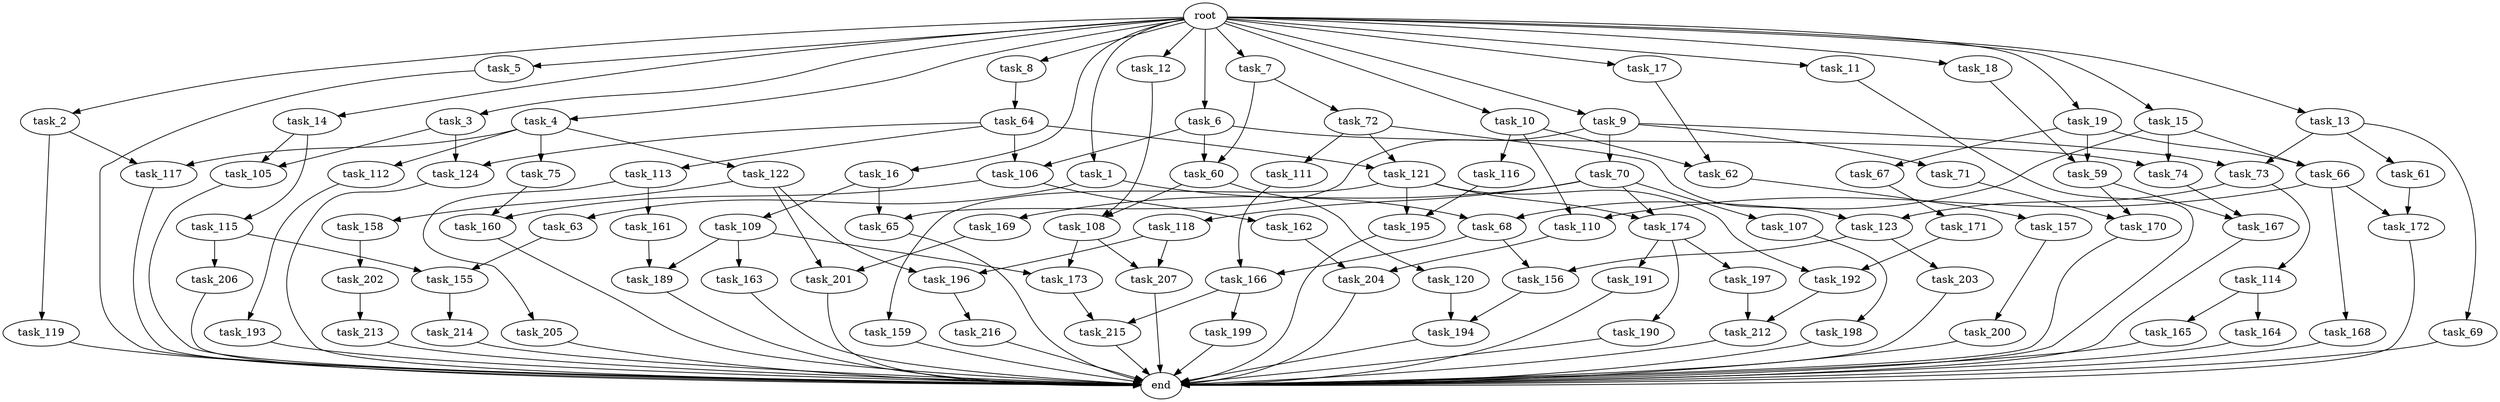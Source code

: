 digraph G {
  root [size="0.000000"];
  task_1 [size="10.240000"];
  task_2 [size="10.240000"];
  task_3 [size="10.240000"];
  task_4 [size="10.240000"];
  task_5 [size="10.240000"];
  task_6 [size="10.240000"];
  task_7 [size="10.240000"];
  task_8 [size="10.240000"];
  task_9 [size="10.240000"];
  task_10 [size="10.240000"];
  task_11 [size="10.240000"];
  task_12 [size="10.240000"];
  task_13 [size="10.240000"];
  task_14 [size="10.240000"];
  task_15 [size="10.240000"];
  task_16 [size="10.240000"];
  task_17 [size="10.240000"];
  task_18 [size="10.240000"];
  task_19 [size="10.240000"];
  task_59 [size="4466765987.840000"];
  task_60 [size="11166914969.600000"];
  task_61 [size="6957847019.520000"];
  task_62 [size="5583457484.800000"];
  task_63 [size="3092376453.120000"];
  task_64 [size="8589934592.000000"];
  task_65 [size="4552665333.760000"];
  task_66 [size="11682311045.120001"];
  task_67 [size="3092376453.120000"];
  task_68 [size="11682311045.120001"];
  task_69 [size="6957847019.520000"];
  task_70 [size="343597383.680000"];
  task_71 [size="343597383.680000"];
  task_72 [size="4209067950.080000"];
  task_73 [size="7301444403.200000"];
  task_74 [size="15547781611.520000"];
  task_75 [size="1374389534.720000"];
  task_105 [size="9964324126.719999"];
  task_106 [size="12455405158.400000"];
  task_107 [size="2147483648.000000"];
  task_108 [size="11682311045.120001"];
  task_109 [size="4209067950.080000"];
  task_110 [size="1717986918.400000"];
  task_111 [size="343597383.680000"];
  task_112 [size="1374389534.720000"];
  task_113 [size="5497558138.880000"];
  task_114 [size="6957847019.520000"];
  task_115 [size="8589934592.000000"];
  task_116 [size="1374389534.720000"];
  task_117 [size="1717986918.400000"];
  task_118 [size="2147483648.000000"];
  task_119 [size="343597383.680000"];
  task_120 [size="3092376453.120000"];
  task_121 [size="5841155522.560000"];
  task_122 [size="1374389534.720000"];
  task_123 [size="7301444403.200000"];
  task_124 [size="6871947673.600000"];
  task_155 [size="9706626088.960001"];
  task_156 [size="9964324126.719999"];
  task_157 [size="8589934592.000000"];
  task_158 [size="4209067950.080000"];
  task_159 [size="2147483648.000000"];
  task_160 [size="4294967296.000000"];
  task_161 [size="343597383.680000"];
  task_162 [size="2147483648.000000"];
  task_163 [size="5497558138.880000"];
  task_164 [size="2147483648.000000"];
  task_165 [size="2147483648.000000"];
  task_166 [size="3521873182.720000"];
  task_167 [size="4982162063.360000"];
  task_168 [size="343597383.680000"];
  task_169 [size="2147483648.000000"];
  task_170 [size="8418135900.160000"];
  task_171 [size="343597383.680000"];
  task_172 [size="1717986918.400000"];
  task_173 [size="10995116277.760000"];
  task_174 [size="4294967296.000000"];
  task_189 [size="5841155522.560000"];
  task_190 [size="1374389534.720000"];
  task_191 [size="1374389534.720000"];
  task_192 [size="6356551598.080000"];
  task_193 [size="5497558138.880000"];
  task_194 [size="4982162063.360000"];
  task_195 [size="6356551598.080000"];
  task_196 [size="4552665333.760000"];
  task_197 [size="1374389534.720000"];
  task_198 [size="1374389534.720000"];
  task_199 [size="343597383.680000"];
  task_200 [size="5497558138.880000"];
  task_201 [size="5583457484.800000"];
  task_202 [size="2147483648.000000"];
  task_203 [size="8589934592.000000"];
  task_204 [size="9105330667.520000"];
  task_205 [size="343597383.680000"];
  task_206 [size="4209067950.080000"];
  task_207 [size="5841155522.560000"];
  task_212 [size="2147483648.000000"];
  task_213 [size="343597383.680000"];
  task_214 [size="1374389534.720000"];
  task_215 [size="5841155522.560000"];
  task_216 [size="2147483648.000000"];
  end [size="0.000000"];

  root -> task_1 [size="1.000000"];
  root -> task_2 [size="1.000000"];
  root -> task_3 [size="1.000000"];
  root -> task_4 [size="1.000000"];
  root -> task_5 [size="1.000000"];
  root -> task_6 [size="1.000000"];
  root -> task_7 [size="1.000000"];
  root -> task_8 [size="1.000000"];
  root -> task_9 [size="1.000000"];
  root -> task_10 [size="1.000000"];
  root -> task_11 [size="1.000000"];
  root -> task_12 [size="1.000000"];
  root -> task_13 [size="1.000000"];
  root -> task_14 [size="1.000000"];
  root -> task_15 [size="1.000000"];
  root -> task_16 [size="1.000000"];
  root -> task_17 [size="1.000000"];
  root -> task_18 [size="1.000000"];
  root -> task_19 [size="1.000000"];
  task_1 -> task_63 [size="301989888.000000"];
  task_1 -> task_68 [size="301989888.000000"];
  task_2 -> task_117 [size="33554432.000000"];
  task_2 -> task_119 [size="33554432.000000"];
  task_3 -> task_105 [size="134217728.000000"];
  task_3 -> task_124 [size="134217728.000000"];
  task_4 -> task_75 [size="134217728.000000"];
  task_4 -> task_112 [size="134217728.000000"];
  task_4 -> task_117 [size="134217728.000000"];
  task_4 -> task_122 [size="134217728.000000"];
  task_5 -> end [size="1.000000"];
  task_6 -> task_60 [size="679477248.000000"];
  task_6 -> task_74 [size="679477248.000000"];
  task_6 -> task_106 [size="679477248.000000"];
  task_7 -> task_60 [size="411041792.000000"];
  task_7 -> task_72 [size="411041792.000000"];
  task_8 -> task_64 [size="838860800.000000"];
  task_9 -> task_65 [size="33554432.000000"];
  task_9 -> task_70 [size="33554432.000000"];
  task_9 -> task_71 [size="33554432.000000"];
  task_9 -> task_73 [size="33554432.000000"];
  task_10 -> task_62 [size="134217728.000000"];
  task_10 -> task_110 [size="134217728.000000"];
  task_10 -> task_116 [size="134217728.000000"];
  task_11 -> end [size="1.000000"];
  task_12 -> task_108 [size="838860800.000000"];
  task_13 -> task_61 [size="679477248.000000"];
  task_13 -> task_69 [size="679477248.000000"];
  task_13 -> task_73 [size="679477248.000000"];
  task_14 -> task_105 [size="838860800.000000"];
  task_14 -> task_115 [size="838860800.000000"];
  task_15 -> task_66 [size="838860800.000000"];
  task_15 -> task_68 [size="838860800.000000"];
  task_15 -> task_74 [size="838860800.000000"];
  task_16 -> task_65 [size="411041792.000000"];
  task_16 -> task_109 [size="411041792.000000"];
  task_17 -> task_62 [size="411041792.000000"];
  task_18 -> task_59 [size="134217728.000000"];
  task_19 -> task_59 [size="301989888.000000"];
  task_19 -> task_66 [size="301989888.000000"];
  task_19 -> task_67 [size="301989888.000000"];
  task_59 -> task_167 [size="411041792.000000"];
  task_59 -> task_170 [size="411041792.000000"];
  task_60 -> task_108 [size="301989888.000000"];
  task_60 -> task_120 [size="301989888.000000"];
  task_61 -> task_172 [size="134217728.000000"];
  task_62 -> task_157 [size="838860800.000000"];
  task_63 -> task_155 [size="536870912.000000"];
  task_64 -> task_106 [size="536870912.000000"];
  task_64 -> task_113 [size="536870912.000000"];
  task_64 -> task_121 [size="536870912.000000"];
  task_64 -> task_124 [size="536870912.000000"];
  task_65 -> end [size="1.000000"];
  task_66 -> task_110 [size="33554432.000000"];
  task_66 -> task_168 [size="33554432.000000"];
  task_66 -> task_172 [size="33554432.000000"];
  task_67 -> task_171 [size="33554432.000000"];
  task_68 -> task_156 [size="134217728.000000"];
  task_68 -> task_166 [size="134217728.000000"];
  task_69 -> end [size="1.000000"];
  task_70 -> task_107 [size="209715200.000000"];
  task_70 -> task_118 [size="209715200.000000"];
  task_70 -> task_169 [size="209715200.000000"];
  task_70 -> task_174 [size="209715200.000000"];
  task_71 -> task_170 [size="411041792.000000"];
  task_72 -> task_111 [size="33554432.000000"];
  task_72 -> task_121 [size="33554432.000000"];
  task_72 -> task_123 [size="33554432.000000"];
  task_73 -> task_114 [size="679477248.000000"];
  task_73 -> task_123 [size="679477248.000000"];
  task_74 -> task_167 [size="75497472.000000"];
  task_75 -> task_160 [size="209715200.000000"];
  task_105 -> end [size="1.000000"];
  task_106 -> task_160 [size="209715200.000000"];
  task_106 -> task_162 [size="209715200.000000"];
  task_107 -> task_198 [size="134217728.000000"];
  task_108 -> task_173 [size="536870912.000000"];
  task_108 -> task_207 [size="536870912.000000"];
  task_109 -> task_163 [size="536870912.000000"];
  task_109 -> task_173 [size="536870912.000000"];
  task_109 -> task_189 [size="536870912.000000"];
  task_110 -> task_204 [size="679477248.000000"];
  task_111 -> task_166 [size="209715200.000000"];
  task_112 -> task_193 [size="536870912.000000"];
  task_113 -> task_161 [size="33554432.000000"];
  task_113 -> task_205 [size="33554432.000000"];
  task_114 -> task_164 [size="209715200.000000"];
  task_114 -> task_165 [size="209715200.000000"];
  task_115 -> task_155 [size="411041792.000000"];
  task_115 -> task_206 [size="411041792.000000"];
  task_116 -> task_195 [size="411041792.000000"];
  task_117 -> end [size="1.000000"];
  task_118 -> task_196 [size="33554432.000000"];
  task_118 -> task_207 [size="33554432.000000"];
  task_119 -> end [size="1.000000"];
  task_120 -> task_194 [size="75497472.000000"];
  task_121 -> task_159 [size="209715200.000000"];
  task_121 -> task_174 [size="209715200.000000"];
  task_121 -> task_192 [size="209715200.000000"];
  task_121 -> task_195 [size="209715200.000000"];
  task_122 -> task_158 [size="411041792.000000"];
  task_122 -> task_196 [size="411041792.000000"];
  task_122 -> task_201 [size="411041792.000000"];
  task_123 -> task_156 [size="838860800.000000"];
  task_123 -> task_203 [size="838860800.000000"];
  task_124 -> end [size="1.000000"];
  task_155 -> task_214 [size="134217728.000000"];
  task_156 -> task_194 [size="411041792.000000"];
  task_157 -> task_200 [size="536870912.000000"];
  task_158 -> task_202 [size="209715200.000000"];
  task_159 -> end [size="1.000000"];
  task_160 -> end [size="1.000000"];
  task_161 -> task_189 [size="33554432.000000"];
  task_162 -> task_204 [size="209715200.000000"];
  task_163 -> end [size="1.000000"];
  task_164 -> end [size="1.000000"];
  task_165 -> end [size="1.000000"];
  task_166 -> task_199 [size="33554432.000000"];
  task_166 -> task_215 [size="33554432.000000"];
  task_167 -> end [size="1.000000"];
  task_168 -> end [size="1.000000"];
  task_169 -> task_201 [size="134217728.000000"];
  task_170 -> end [size="1.000000"];
  task_171 -> task_192 [size="411041792.000000"];
  task_172 -> end [size="1.000000"];
  task_173 -> task_215 [size="536870912.000000"];
  task_174 -> task_190 [size="134217728.000000"];
  task_174 -> task_191 [size="134217728.000000"];
  task_174 -> task_197 [size="134217728.000000"];
  task_189 -> end [size="1.000000"];
  task_190 -> end [size="1.000000"];
  task_191 -> end [size="1.000000"];
  task_192 -> task_212 [size="75497472.000000"];
  task_193 -> end [size="1.000000"];
  task_194 -> end [size="1.000000"];
  task_195 -> end [size="1.000000"];
  task_196 -> task_216 [size="209715200.000000"];
  task_197 -> task_212 [size="134217728.000000"];
  task_198 -> end [size="1.000000"];
  task_199 -> end [size="1.000000"];
  task_200 -> end [size="1.000000"];
  task_201 -> end [size="1.000000"];
  task_202 -> task_213 [size="33554432.000000"];
  task_203 -> end [size="1.000000"];
  task_204 -> end [size="1.000000"];
  task_205 -> end [size="1.000000"];
  task_206 -> end [size="1.000000"];
  task_207 -> end [size="1.000000"];
  task_212 -> end [size="1.000000"];
  task_213 -> end [size="1.000000"];
  task_214 -> end [size="1.000000"];
  task_215 -> end [size="1.000000"];
  task_216 -> end [size="1.000000"];
}
